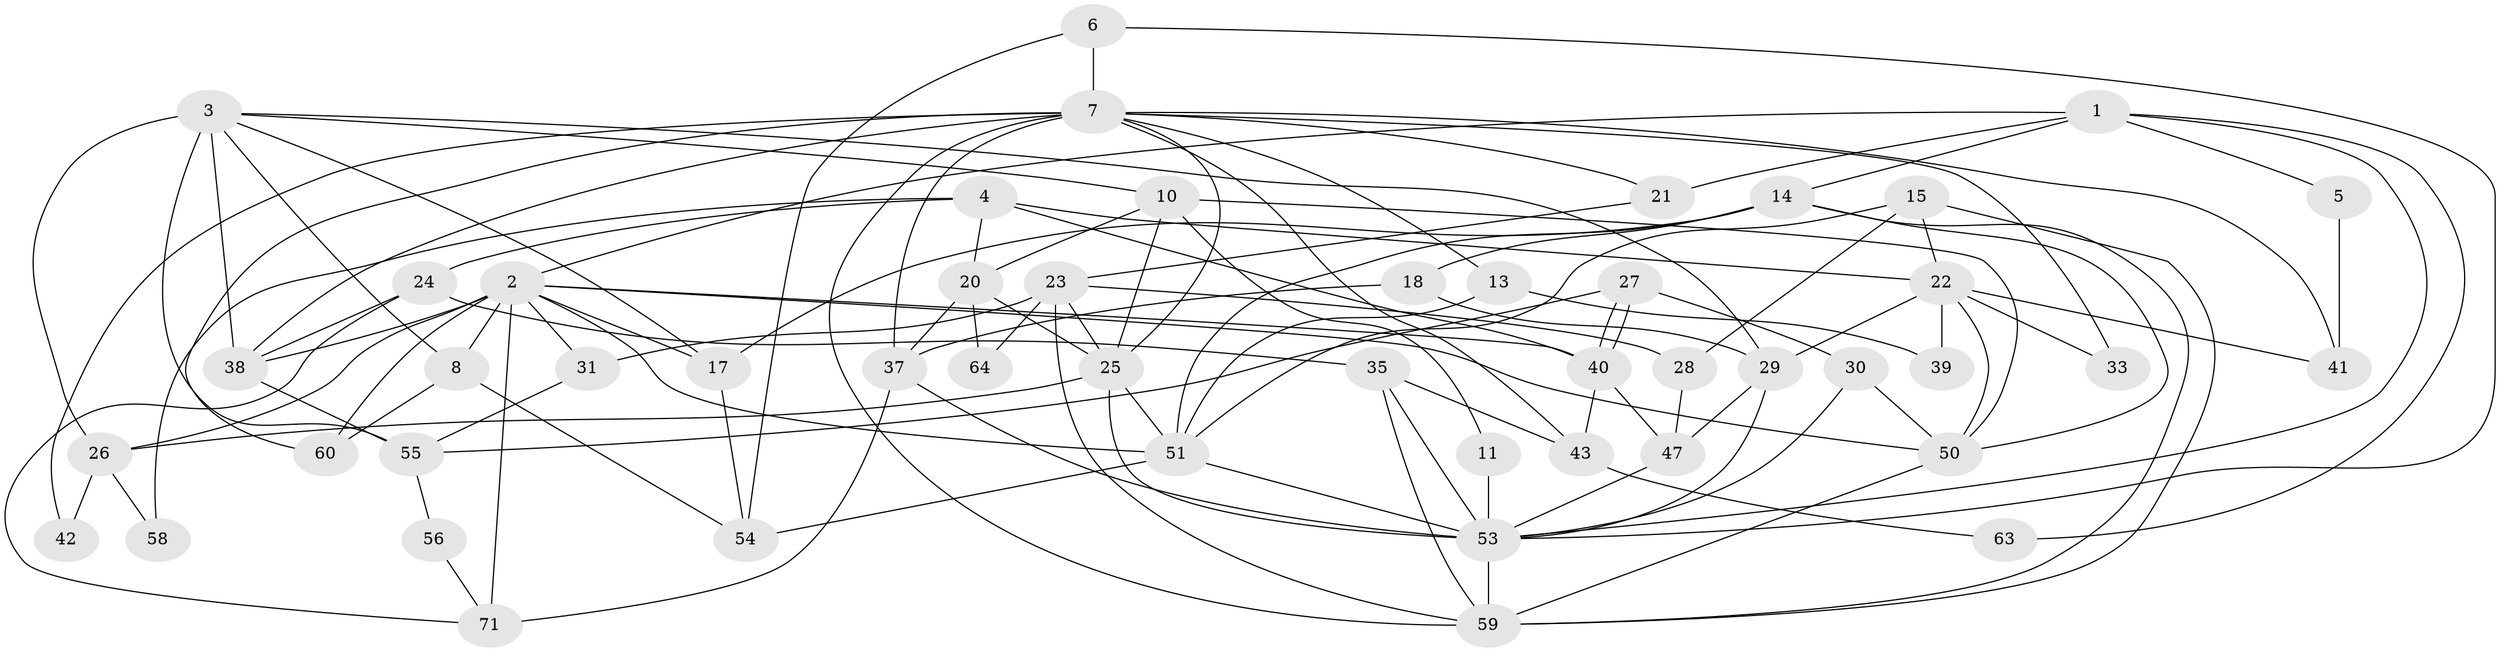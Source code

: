 // original degree distribution, {6: 0.11267605633802817, 3: 0.22535211267605634, 2: 0.16901408450704225, 7: 0.056338028169014086, 8: 0.014084507042253521, 5: 0.11267605633802817, 4: 0.30985915492957744}
// Generated by graph-tools (version 1.1) at 2025/18/03/04/25 18:18:42]
// undirected, 49 vertices, 112 edges
graph export_dot {
graph [start="1"]
  node [color=gray90,style=filled];
  1;
  2 [super="+9"];
  3 [super="+12"];
  4 [super="+45"];
  5;
  6;
  7 [super="+67+52+32"];
  8 [super="+19"];
  10;
  11;
  13;
  14;
  15 [super="+65"];
  17;
  18;
  20;
  21;
  22 [super="+48"];
  23;
  24 [super="+66"];
  25 [super="+36+44"];
  26 [super="+68"];
  27;
  28;
  29;
  30;
  31 [super="+49"];
  33;
  35 [super="+46"];
  37;
  38;
  39;
  40;
  41;
  42;
  43;
  47;
  50;
  51;
  53 [super="+57"];
  54;
  55 [super="+70"];
  56;
  58;
  59;
  60;
  63;
  64;
  71;
  1 -- 14;
  1 -- 5;
  1 -- 21;
  1 -- 63;
  1 -- 2;
  1 -- 53;
  2 -- 71;
  2 -- 38;
  2 -- 40;
  2 -- 17;
  2 -- 50;
  2 -- 51;
  2 -- 26;
  2 -- 60;
  2 -- 31;
  2 -- 8;
  3 -- 10;
  3 -- 17;
  3 -- 38;
  3 -- 55 [weight=2];
  3 -- 8;
  3 -- 26;
  3 -- 29;
  4 -- 20;
  4 -- 58;
  4 -- 40;
  4 -- 24;
  4 -- 22;
  5 -- 41;
  6 -- 54;
  6 -- 7;
  6 -- 53;
  7 -- 37;
  7 -- 38 [weight=2];
  7 -- 41;
  7 -- 42;
  7 -- 33;
  7 -- 59;
  7 -- 43;
  7 -- 13;
  7 -- 21;
  7 -- 25;
  7 -- 60;
  8 -- 54;
  8 -- 60;
  10 -- 20;
  10 -- 11;
  10 -- 50;
  10 -- 25;
  11 -- 53;
  13 -- 51;
  13 -- 39;
  14 -- 51;
  14 -- 50;
  14 -- 17;
  14 -- 18;
  14 -- 59;
  15 -- 51;
  15 -- 28;
  15 -- 22;
  15 -- 59;
  17 -- 54;
  18 -- 29;
  18 -- 37;
  20 -- 37;
  20 -- 64;
  20 -- 25;
  21 -- 23;
  22 -- 29;
  22 -- 33;
  22 -- 50;
  22 -- 39;
  22 -- 41;
  23 -- 59;
  23 -- 28;
  23 -- 31;
  23 -- 64;
  23 -- 25;
  24 -- 38;
  24 -- 71;
  24 -- 35;
  25 -- 51;
  25 -- 26;
  25 -- 53;
  26 -- 42;
  26 -- 58;
  27 -- 55;
  27 -- 40;
  27 -- 40;
  27 -- 30;
  28 -- 47;
  29 -- 47;
  29 -- 53;
  30 -- 50;
  30 -- 53;
  31 -- 55;
  35 -- 59;
  35 -- 43;
  35 -- 53 [weight=2];
  37 -- 71;
  37 -- 53;
  38 -- 55;
  40 -- 47;
  40 -- 43;
  43 -- 63;
  47 -- 53;
  50 -- 59;
  51 -- 54;
  51 -- 53;
  53 -- 59;
  55 -- 56;
  56 -- 71;
}

